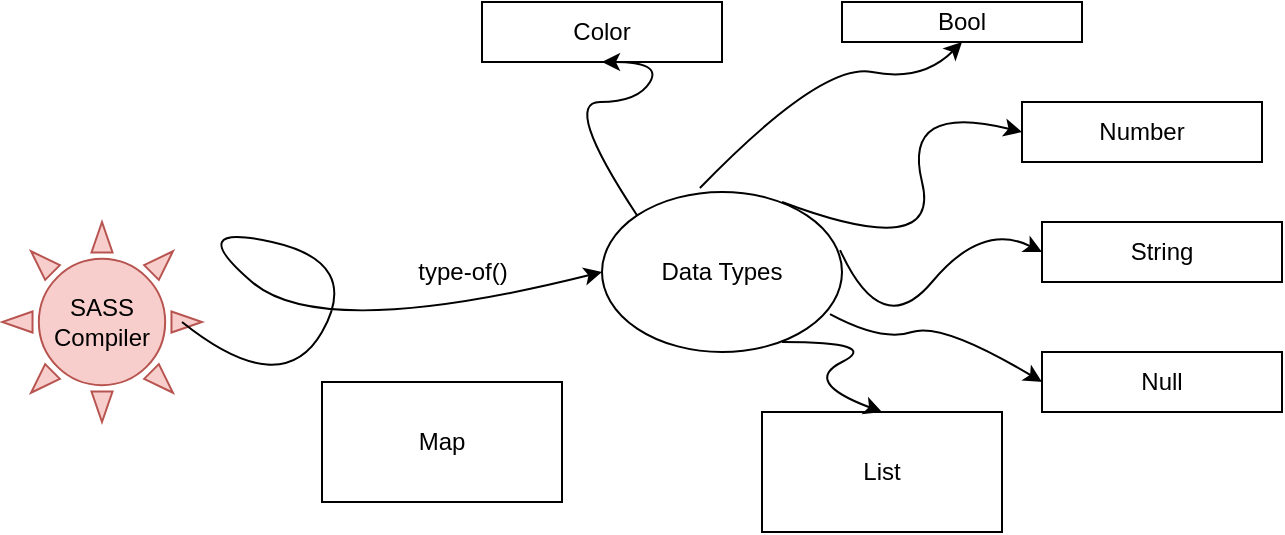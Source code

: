 <mxfile version="15.8.3" type="github"><diagram id="yInQnucnIY75E60DMVBW" name="Page-1"><mxGraphModel dx="1320" dy="493" grid="1" gridSize="10" guides="1" tooltips="1" connect="1" arrows="1" fold="1" page="1" pageScale="1" pageWidth="850" pageHeight="1100" background="none" math="0" shadow="0"><root><mxCell id="0"/><mxCell id="1" parent="0"/><mxCell id="ZjQvlyxN99ZjaCx92a4b-1" value="" style="verticalLabelPosition=bottom;verticalAlign=top;html=1;shape=mxgraph.basic.sun;fillColor=#f8cecc;strokeColor=#b85450;" vertex="1" parent="1"><mxGeometry x="10" y="210" width="100" height="100" as="geometry"/></mxCell><mxCell id="ZjQvlyxN99ZjaCx92a4b-9" value="Data Types" style="ellipse;whiteSpace=wrap;html=1;" vertex="1" parent="1"><mxGeometry x="310" y="195" width="120" height="80" as="geometry"/></mxCell><mxCell id="ZjQvlyxN99ZjaCx92a4b-11" value="SASS Compiler" style="text;html=1;strokeColor=none;fillColor=none;align=center;verticalAlign=middle;whiteSpace=wrap;rounded=0;" vertex="1" parent="1"><mxGeometry x="30" y="245" width="60" height="30" as="geometry"/></mxCell><mxCell id="ZjQvlyxN99ZjaCx92a4b-12" value="String" style="rounded=0;whiteSpace=wrap;html=1;" vertex="1" parent="1"><mxGeometry x="530" y="210" width="120" height="30" as="geometry"/></mxCell><mxCell id="ZjQvlyxN99ZjaCx92a4b-13" value="Number" style="rounded=0;whiteSpace=wrap;html=1;" vertex="1" parent="1"><mxGeometry x="520" y="150" width="120" height="30" as="geometry"/></mxCell><mxCell id="ZjQvlyxN99ZjaCx92a4b-14" style="edgeStyle=orthogonalEdgeStyle;rounded=0;orthogonalLoop=1;jettySize=auto;html=1;exitX=0.5;exitY=1;exitDx=0;exitDy=0;" edge="1" parent="1" source="ZjQvlyxN99ZjaCx92a4b-13" target="ZjQvlyxN99ZjaCx92a4b-13"><mxGeometry relative="1" as="geometry"/></mxCell><mxCell id="ZjQvlyxN99ZjaCx92a4b-16" value="Bool" style="rounded=0;whiteSpace=wrap;html=1;" vertex="1" parent="1"><mxGeometry x="430" y="100" width="120" height="20" as="geometry"/></mxCell><mxCell id="ZjQvlyxN99ZjaCx92a4b-17" value="Null" style="rounded=0;whiteSpace=wrap;html=1;" vertex="1" parent="1"><mxGeometry x="530" y="275" width="120" height="30" as="geometry"/></mxCell><mxCell id="ZjQvlyxN99ZjaCx92a4b-18" value="Color" style="rounded=0;whiteSpace=wrap;html=1;" vertex="1" parent="1"><mxGeometry x="250" y="100" width="120" height="30" as="geometry"/></mxCell><mxCell id="ZjQvlyxN99ZjaCx92a4b-20" style="edgeStyle=orthogonalEdgeStyle;rounded=0;orthogonalLoop=1;jettySize=auto;html=1;exitX=0.5;exitY=1;exitDx=0;exitDy=0;" edge="1" parent="1" source="ZjQvlyxN99ZjaCx92a4b-16" target="ZjQvlyxN99ZjaCx92a4b-16"><mxGeometry relative="1" as="geometry"/></mxCell><mxCell id="ZjQvlyxN99ZjaCx92a4b-22" value="" style="curved=1;endArrow=classic;html=1;rounded=0;entryX=0;entryY=0.5;entryDx=0;entryDy=0;" edge="1" parent="1" target="ZjQvlyxN99ZjaCx92a4b-9"><mxGeometry width="50" height="50" relative="1" as="geometry"><mxPoint x="100" y="260" as="sourcePoint"/><mxPoint x="150" y="210" as="targetPoint"/><Array as="points"><mxPoint x="150" y="300"/><mxPoint x="190" y="230"/><mxPoint x="100" y="210"/><mxPoint x="170" y="270"/></Array></mxGeometry></mxCell><mxCell id="ZjQvlyxN99ZjaCx92a4b-25" value="Map" style="rounded=0;whiteSpace=wrap;html=1;" vertex="1" parent="1"><mxGeometry x="170" y="290" width="120" height="60" as="geometry"/></mxCell><mxCell id="ZjQvlyxN99ZjaCx92a4b-27" value="List" style="rounded=0;whiteSpace=wrap;html=1;" vertex="1" parent="1"><mxGeometry x="390" y="305" width="120" height="60" as="geometry"/></mxCell><mxCell id="ZjQvlyxN99ZjaCx92a4b-28" value="" style="curved=1;endArrow=classic;html=1;rounded=0;entryX=0;entryY=0.5;entryDx=0;entryDy=0;" edge="1" parent="1" target="ZjQvlyxN99ZjaCx92a4b-13"><mxGeometry width="50" height="50" relative="1" as="geometry"><mxPoint x="400" y="200" as="sourcePoint"/><mxPoint x="480" y="180" as="targetPoint"/><Array as="points"><mxPoint x="480" y="230"/><mxPoint x="460" y="150"/></Array></mxGeometry></mxCell><mxCell id="ZjQvlyxN99ZjaCx92a4b-31" value="" style="curved=1;endArrow=classic;html=1;rounded=0;entryX=0;entryY=0.5;entryDx=0;entryDy=0;exitX=0.992;exitY=0.363;exitDx=0;exitDy=0;exitPerimeter=0;" edge="1" parent="1" source="ZjQvlyxN99ZjaCx92a4b-9" target="ZjQvlyxN99ZjaCx92a4b-12"><mxGeometry width="50" height="50" relative="1" as="geometry"><mxPoint x="430" y="240" as="sourcePoint"/><mxPoint x="450" y="220" as="targetPoint"/><Array as="points"><mxPoint x="450" y="270"/><mxPoint x="500" y="210"/></Array></mxGeometry></mxCell><mxCell id="ZjQvlyxN99ZjaCx92a4b-34" value="" style="curved=1;endArrow=classic;html=1;rounded=0;entryX=0;entryY=0.5;entryDx=0;entryDy=0;exitX=0.95;exitY=0.763;exitDx=0;exitDy=0;exitPerimeter=0;" edge="1" parent="1" source="ZjQvlyxN99ZjaCx92a4b-9" target="ZjQvlyxN99ZjaCx92a4b-17"><mxGeometry width="50" height="50" relative="1" as="geometry"><mxPoint x="400" y="270" as="sourcePoint"/><mxPoint x="450" y="220" as="targetPoint"/><Array as="points"><mxPoint x="450" y="270"/><mxPoint x="480" y="260"/></Array></mxGeometry></mxCell><mxCell id="ZjQvlyxN99ZjaCx92a4b-35" value="" style="curved=1;endArrow=classic;html=1;rounded=0;entryX=0.5;entryY=0;entryDx=0;entryDy=0;" edge="1" parent="1" target="ZjQvlyxN99ZjaCx92a4b-27"><mxGeometry width="50" height="50" relative="1" as="geometry"><mxPoint x="400" y="270" as="sourcePoint"/><mxPoint x="450" y="220" as="targetPoint"/><Array as="points"><mxPoint x="450" y="270"/><mxPoint x="410" y="290"/></Array></mxGeometry></mxCell><mxCell id="ZjQvlyxN99ZjaCx92a4b-38" value="" style="curved=1;endArrow=classic;html=1;rounded=0;exitX=0.408;exitY=-0.025;exitDx=0;exitDy=0;exitPerimeter=0;entryX=0.5;entryY=1;entryDx=0;entryDy=0;" edge="1" parent="1" source="ZjQvlyxN99ZjaCx92a4b-9" target="ZjQvlyxN99ZjaCx92a4b-16"><mxGeometry width="50" height="50" relative="1" as="geometry"><mxPoint x="400" y="270" as="sourcePoint"/><mxPoint x="450" y="220" as="targetPoint"/><Array as="points"><mxPoint x="420" y="130"/><mxPoint x="470" y="140"/></Array></mxGeometry></mxCell><mxCell id="ZjQvlyxN99ZjaCx92a4b-39" value="" style="curved=1;endArrow=classic;html=1;rounded=0;exitX=0;exitY=0;exitDx=0;exitDy=0;entryX=0.5;entryY=1;entryDx=0;entryDy=0;" edge="1" parent="1" source="ZjQvlyxN99ZjaCx92a4b-9" target="ZjQvlyxN99ZjaCx92a4b-18"><mxGeometry width="50" height="50" relative="1" as="geometry"><mxPoint x="360" y="270" as="sourcePoint"/><mxPoint x="410" y="220" as="targetPoint"/><Array as="points"><mxPoint x="290" y="150"/><mxPoint x="328" y="150"/><mxPoint x="340" y="130"/></Array></mxGeometry></mxCell><mxCell id="ZjQvlyxN99ZjaCx92a4b-40" value="type-of()" style="text;html=1;align=center;verticalAlign=middle;resizable=0;points=[];autosize=1;strokeColor=none;fillColor=none;" vertex="1" parent="1"><mxGeometry x="210" y="225" width="60" height="20" as="geometry"/></mxCell></root></mxGraphModel></diagram></mxfile>